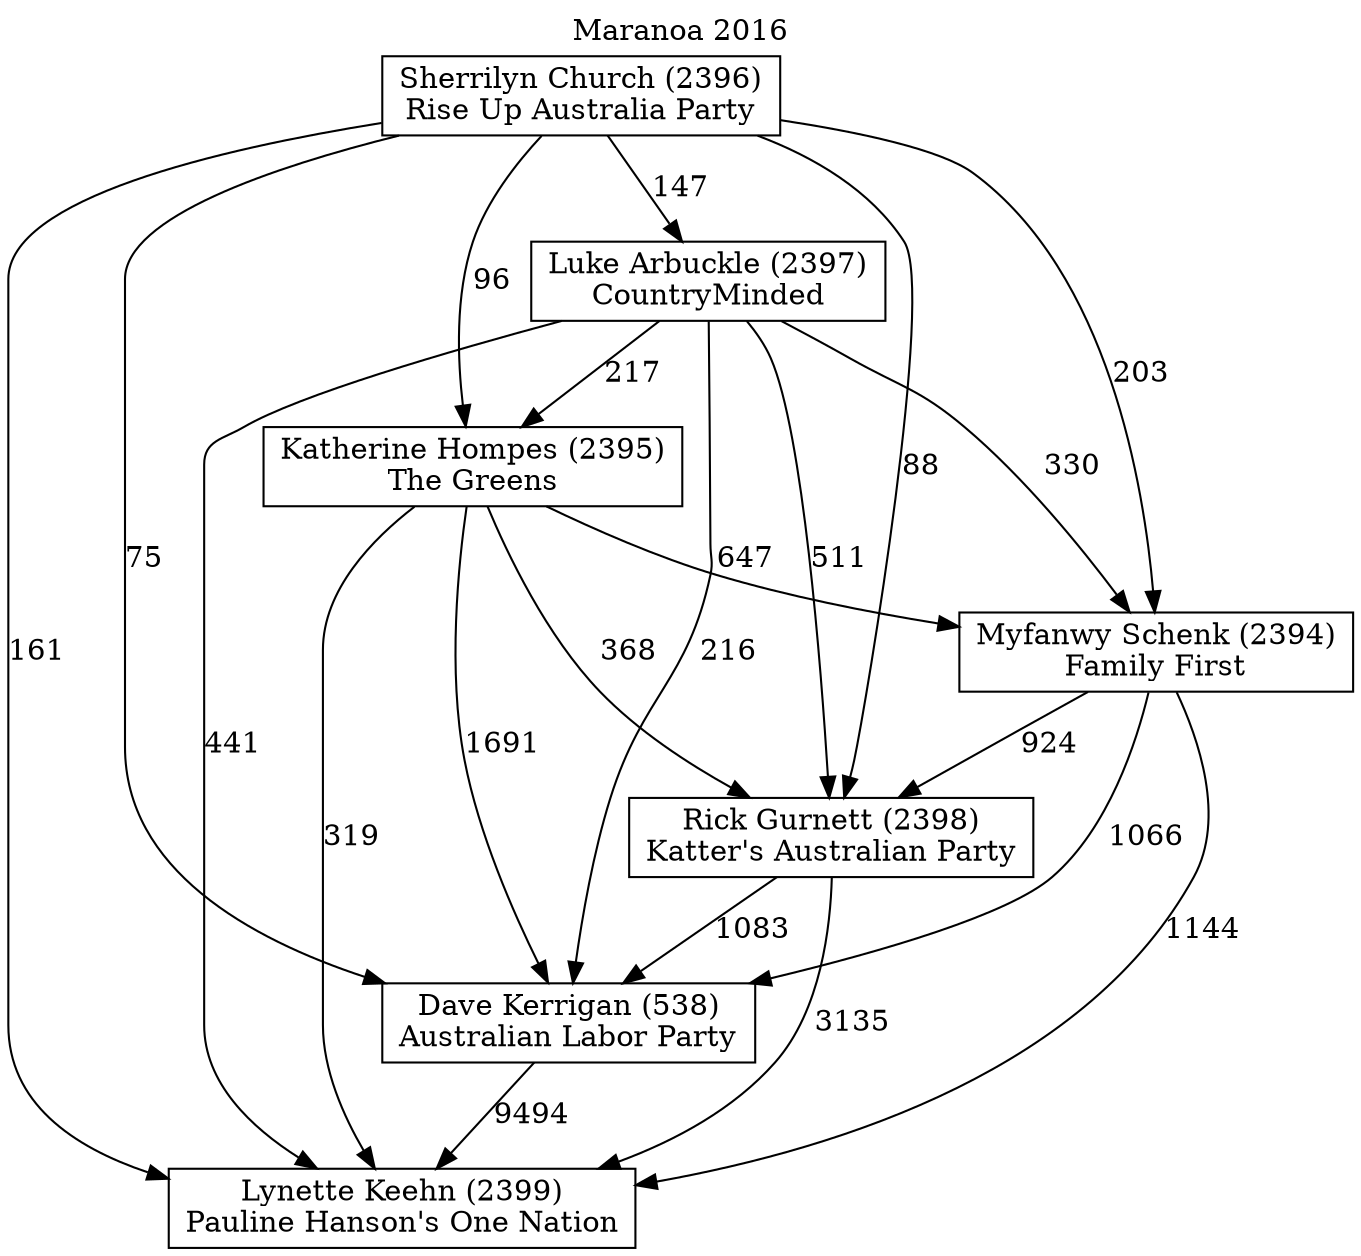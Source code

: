 // House preference flow
digraph "Lynette Keehn (2399)_Maranoa_2016" {
	graph [label="Maranoa 2016" labelloc=t mclimit=10]
	node [shape=box]
	"Lynette Keehn (2399)" [label="Lynette Keehn (2399)
Pauline Hanson's One Nation"]
	"Dave Kerrigan (538)" [label="Dave Kerrigan (538)
Australian Labor Party"]
	"Rick Gurnett (2398)" [label="Rick Gurnett (2398)
Katter's Australian Party"]
	"Myfanwy Schenk (2394)" [label="Myfanwy Schenk (2394)
Family First"]
	"Katherine Hompes (2395)" [label="Katherine Hompes (2395)
The Greens"]
	"Luke Arbuckle (2397)" [label="Luke Arbuckle (2397)
CountryMinded"]
	"Sherrilyn Church (2396)" [label="Sherrilyn Church (2396)
Rise Up Australia Party"]
	"Dave Kerrigan (538)" -> "Lynette Keehn (2399)" [label=9494]
	"Rick Gurnett (2398)" -> "Dave Kerrigan (538)" [label=1083]
	"Myfanwy Schenk (2394)" -> "Rick Gurnett (2398)" [label=924]
	"Katherine Hompes (2395)" -> "Myfanwy Schenk (2394)" [label=647]
	"Luke Arbuckle (2397)" -> "Katherine Hompes (2395)" [label=217]
	"Sherrilyn Church (2396)" -> "Luke Arbuckle (2397)" [label=147]
	"Rick Gurnett (2398)" -> "Lynette Keehn (2399)" [label=3135]
	"Myfanwy Schenk (2394)" -> "Lynette Keehn (2399)" [label=1144]
	"Katherine Hompes (2395)" -> "Lynette Keehn (2399)" [label=319]
	"Luke Arbuckle (2397)" -> "Lynette Keehn (2399)" [label=441]
	"Sherrilyn Church (2396)" -> "Lynette Keehn (2399)" [label=161]
	"Sherrilyn Church (2396)" -> "Katherine Hompes (2395)" [label=96]
	"Luke Arbuckle (2397)" -> "Myfanwy Schenk (2394)" [label=330]
	"Sherrilyn Church (2396)" -> "Myfanwy Schenk (2394)" [label=203]
	"Katherine Hompes (2395)" -> "Rick Gurnett (2398)" [label=368]
	"Luke Arbuckle (2397)" -> "Rick Gurnett (2398)" [label=511]
	"Sherrilyn Church (2396)" -> "Rick Gurnett (2398)" [label=88]
	"Myfanwy Schenk (2394)" -> "Dave Kerrigan (538)" [label=1066]
	"Katherine Hompes (2395)" -> "Dave Kerrigan (538)" [label=1691]
	"Luke Arbuckle (2397)" -> "Dave Kerrigan (538)" [label=216]
	"Sherrilyn Church (2396)" -> "Dave Kerrigan (538)" [label=75]
}
